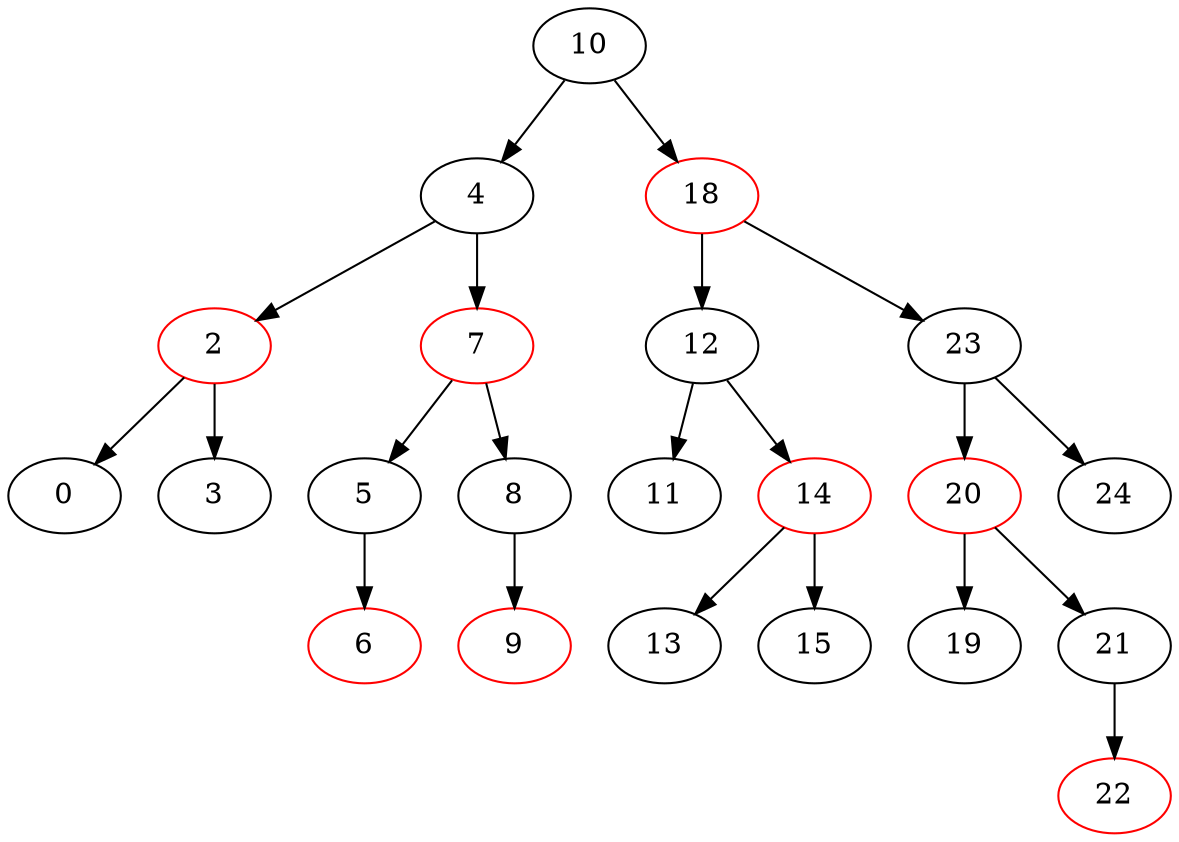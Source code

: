 digraph G { 
	10 [color=black];
	10 -> 4;
	4 [color=black];
	10 -> 18;
	18 [color=red];
	4 [color=black];
	4 -> 2;
	2 [color=red];
	4 -> 7;
	7 [color=red];
	18 [color=red];
	18 -> 12;
	12 [color=black];
	18 -> 23;
	23 [color=black];
	2 [color=red];
	2 -> 0;
	0 [color=black];
	2 -> 3;
	3 [color=black];
	7 [color=red];
	7 -> 5;
	5 [color=black];
	7 -> 8;
	8 [color=black];
	12 [color=black];
	12 -> 11;
	11 [color=black];
	12 -> 14;
	14 [color=red];
	23 [color=black];
	23 -> 20;
	20 [color=red];
	23 -> 24;
	24 [color=black];
	0 [color=black];
	3 [color=black];
	5 [color=black];
	5 -> 6;
	6 [color=red];
	8 [color=black];
	8 -> 9;
	9 [color=red];
	11 [color=black];
	14 [color=red];
	14 -> 13;
	13 [color=black];
	14 -> 15;
	15 [color=black];
	20 [color=red];
	20 -> 19;
	19 [color=black];
	20 -> 21;
	21 [color=black];
	24 [color=black];
	6 [color=red];
	9 [color=red];
	13 [color=black];
	15 [color=black];
	19 [color=black];
	21 [color=black];
	21 -> 22;
	22 [color=red];
	22 [color=red];
}
